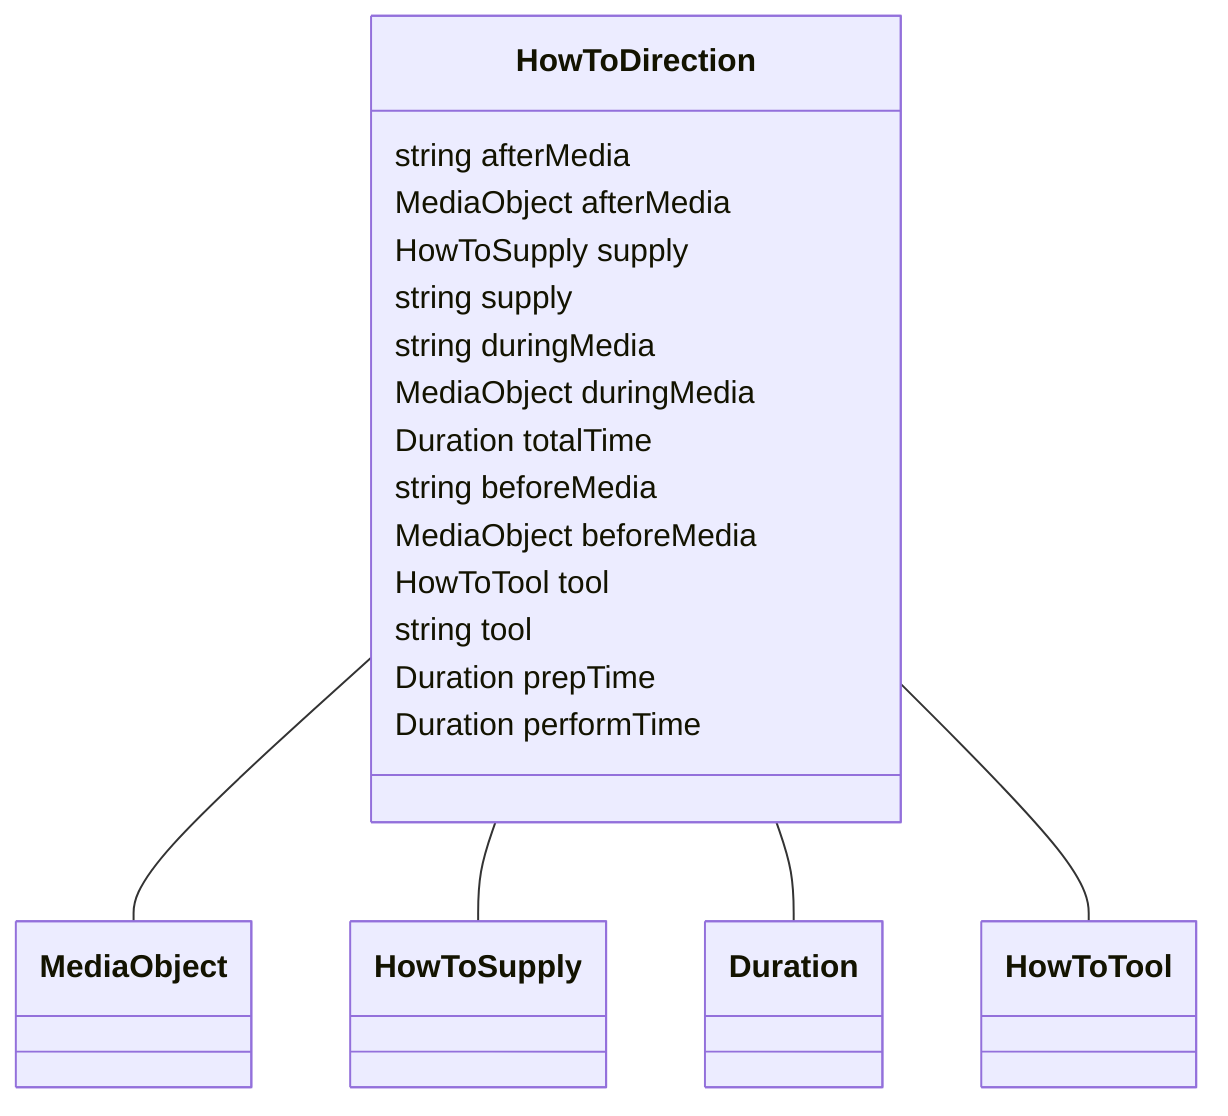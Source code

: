 classDiagram
  HowToDirection -- MediaObject
  HowToDirection -- HowToSupply
  HowToDirection -- Duration
  HowToDirection -- HowToTool


class HowToDirection {

  string afterMedia
  MediaObject afterMedia
  HowToSupply supply
  string supply
  string duringMedia
  MediaObject duringMedia
  Duration totalTime
  string beforeMedia
  MediaObject beforeMedia
  HowToTool tool
  string tool
  Duration prepTime
  Duration performTime

 }